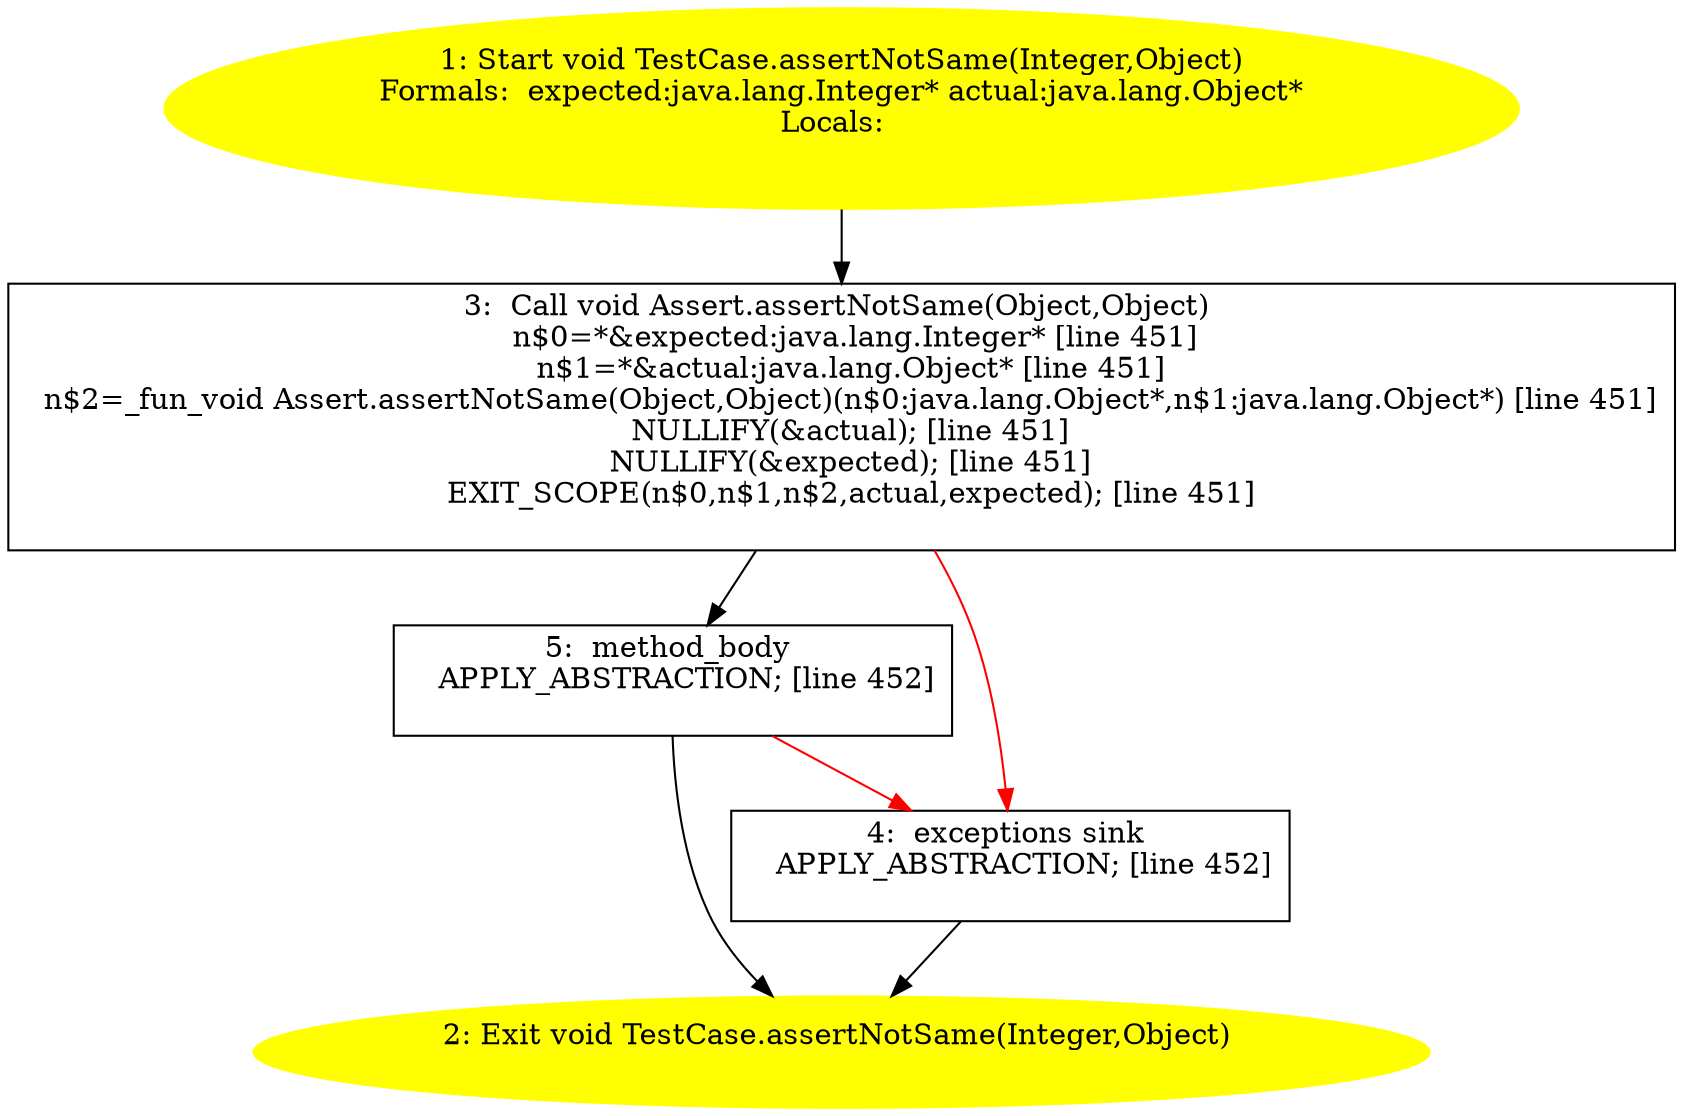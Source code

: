 /* @generated */
digraph cfg {
"junit.framework.TestCase.assertNotSame(java.lang.Integer,java.lang.Object):void.1bea440cd9f2ca1c26956a7cc2b3f328_1" [label="1: Start void TestCase.assertNotSame(Integer,Object)\nFormals:  expected:java.lang.Integer* actual:java.lang.Object*\nLocals:  \n  " color=yellow style=filled]
	

	 "junit.framework.TestCase.assertNotSame(java.lang.Integer,java.lang.Object):void.1bea440cd9f2ca1c26956a7cc2b3f328_1" -> "junit.framework.TestCase.assertNotSame(java.lang.Integer,java.lang.Object):void.1bea440cd9f2ca1c26956a7cc2b3f328_3" ;
"junit.framework.TestCase.assertNotSame(java.lang.Integer,java.lang.Object):void.1bea440cd9f2ca1c26956a7cc2b3f328_2" [label="2: Exit void TestCase.assertNotSame(Integer,Object) \n  " color=yellow style=filled]
	

"junit.framework.TestCase.assertNotSame(java.lang.Integer,java.lang.Object):void.1bea440cd9f2ca1c26956a7cc2b3f328_3" [label="3:  Call void Assert.assertNotSame(Object,Object) \n   n$0=*&expected:java.lang.Integer* [line 451]\n  n$1=*&actual:java.lang.Object* [line 451]\n  n$2=_fun_void Assert.assertNotSame(Object,Object)(n$0:java.lang.Object*,n$1:java.lang.Object*) [line 451]\n  NULLIFY(&actual); [line 451]\n  NULLIFY(&expected); [line 451]\n  EXIT_SCOPE(n$0,n$1,n$2,actual,expected); [line 451]\n " shape="box"]
	

	 "junit.framework.TestCase.assertNotSame(java.lang.Integer,java.lang.Object):void.1bea440cd9f2ca1c26956a7cc2b3f328_3" -> "junit.framework.TestCase.assertNotSame(java.lang.Integer,java.lang.Object):void.1bea440cd9f2ca1c26956a7cc2b3f328_5" ;
	 "junit.framework.TestCase.assertNotSame(java.lang.Integer,java.lang.Object):void.1bea440cd9f2ca1c26956a7cc2b3f328_3" -> "junit.framework.TestCase.assertNotSame(java.lang.Integer,java.lang.Object):void.1bea440cd9f2ca1c26956a7cc2b3f328_4" [color="red" ];
"junit.framework.TestCase.assertNotSame(java.lang.Integer,java.lang.Object):void.1bea440cd9f2ca1c26956a7cc2b3f328_4" [label="4:  exceptions sink \n   APPLY_ABSTRACTION; [line 452]\n " shape="box"]
	

	 "junit.framework.TestCase.assertNotSame(java.lang.Integer,java.lang.Object):void.1bea440cd9f2ca1c26956a7cc2b3f328_4" -> "junit.framework.TestCase.assertNotSame(java.lang.Integer,java.lang.Object):void.1bea440cd9f2ca1c26956a7cc2b3f328_2" ;
"junit.framework.TestCase.assertNotSame(java.lang.Integer,java.lang.Object):void.1bea440cd9f2ca1c26956a7cc2b3f328_5" [label="5:  method_body \n   APPLY_ABSTRACTION; [line 452]\n " shape="box"]
	

	 "junit.framework.TestCase.assertNotSame(java.lang.Integer,java.lang.Object):void.1bea440cd9f2ca1c26956a7cc2b3f328_5" -> "junit.framework.TestCase.assertNotSame(java.lang.Integer,java.lang.Object):void.1bea440cd9f2ca1c26956a7cc2b3f328_2" ;
	 "junit.framework.TestCase.assertNotSame(java.lang.Integer,java.lang.Object):void.1bea440cd9f2ca1c26956a7cc2b3f328_5" -> "junit.framework.TestCase.assertNotSame(java.lang.Integer,java.lang.Object):void.1bea440cd9f2ca1c26956a7cc2b3f328_4" [color="red" ];
}
